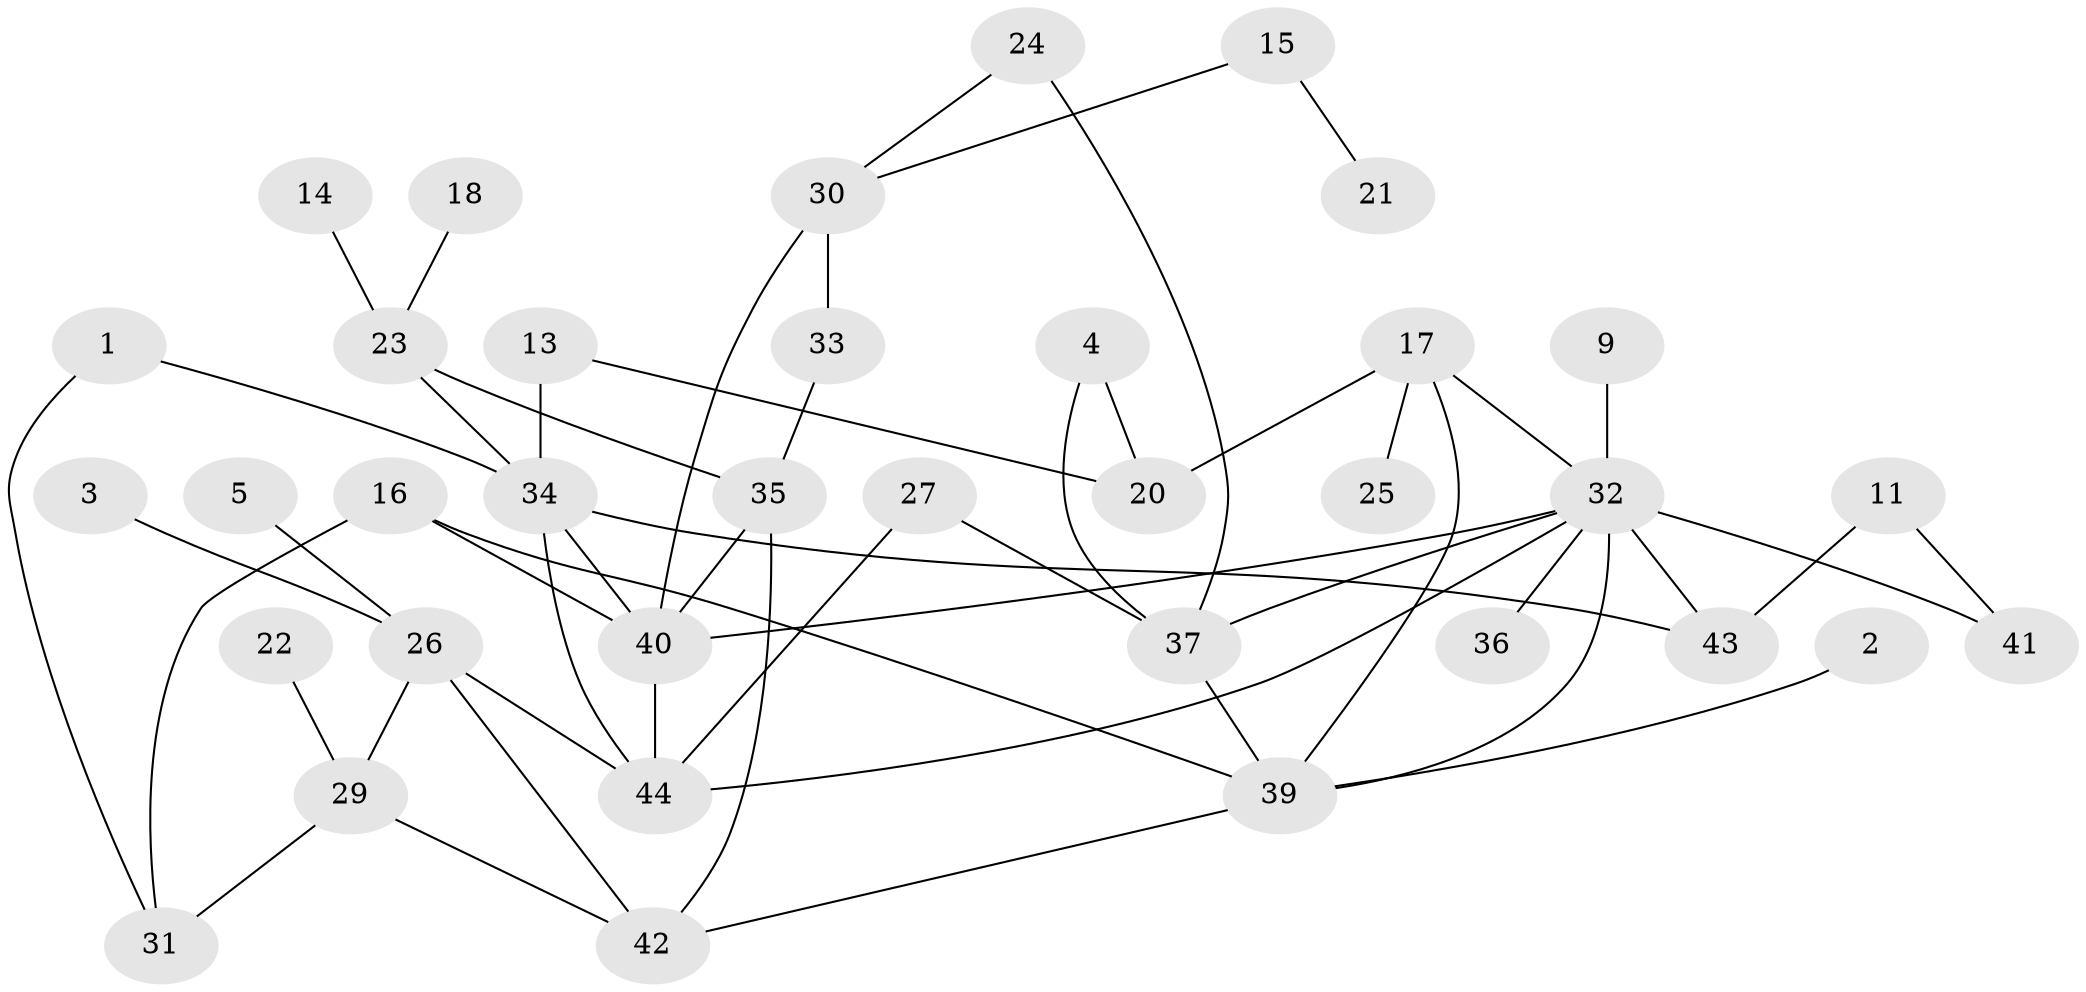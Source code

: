 // original degree distribution, {1: 0.2, 4: 0.12222222222222222, 2: 0.34444444444444444, 3: 0.18888888888888888, 5: 0.05555555555555555, 0: 0.08888888888888889}
// Generated by graph-tools (version 1.1) at 2025/49/03/09/25 03:49:03]
// undirected, 36 vertices, 53 edges
graph export_dot {
graph [start="1"]
  node [color=gray90,style=filled];
  1;
  2;
  3;
  4;
  5;
  9;
  11;
  13;
  14;
  15;
  16;
  17;
  18;
  20;
  21;
  22;
  23;
  24;
  25;
  26;
  27;
  29;
  30;
  31;
  32;
  33;
  34;
  35;
  36;
  37;
  39;
  40;
  41;
  42;
  43;
  44;
  1 -- 31 [weight=1.0];
  1 -- 34 [weight=1.0];
  2 -- 39 [weight=1.0];
  3 -- 26 [weight=1.0];
  4 -- 20 [weight=1.0];
  4 -- 37 [weight=1.0];
  5 -- 26 [weight=1.0];
  9 -- 32 [weight=1.0];
  11 -- 41 [weight=1.0];
  11 -- 43 [weight=1.0];
  13 -- 20 [weight=1.0];
  13 -- 34 [weight=1.0];
  14 -- 23 [weight=1.0];
  15 -- 21 [weight=1.0];
  15 -- 30 [weight=1.0];
  16 -- 31 [weight=1.0];
  16 -- 39 [weight=1.0];
  16 -- 40 [weight=1.0];
  17 -- 20 [weight=1.0];
  17 -- 25 [weight=1.0];
  17 -- 32 [weight=1.0];
  17 -- 39 [weight=1.0];
  18 -- 23 [weight=1.0];
  22 -- 29 [weight=1.0];
  23 -- 34 [weight=1.0];
  23 -- 35 [weight=1.0];
  24 -- 30 [weight=1.0];
  24 -- 37 [weight=1.0];
  26 -- 29 [weight=1.0];
  26 -- 42 [weight=1.0];
  26 -- 44 [weight=1.0];
  27 -- 37 [weight=1.0];
  27 -- 44 [weight=1.0];
  29 -- 31 [weight=1.0];
  29 -- 42 [weight=1.0];
  30 -- 33 [weight=2.0];
  30 -- 40 [weight=1.0];
  32 -- 36 [weight=1.0];
  32 -- 37 [weight=1.0];
  32 -- 39 [weight=1.0];
  32 -- 40 [weight=1.0];
  32 -- 41 [weight=1.0];
  32 -- 43 [weight=1.0];
  32 -- 44 [weight=1.0];
  33 -- 35 [weight=1.0];
  34 -- 40 [weight=1.0];
  34 -- 43 [weight=1.0];
  34 -- 44 [weight=1.0];
  35 -- 40 [weight=1.0];
  35 -- 42 [weight=1.0];
  37 -- 39 [weight=1.0];
  39 -- 42 [weight=1.0];
  40 -- 44 [weight=1.0];
}
